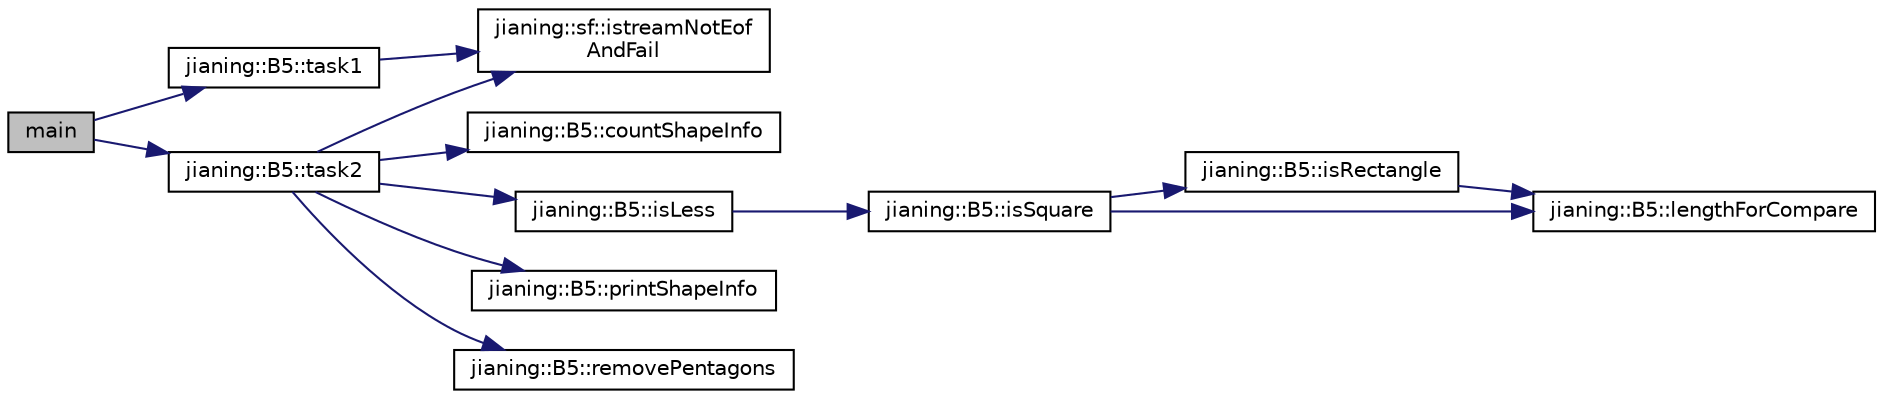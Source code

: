 digraph "main"
{
 // LATEX_PDF_SIZE
  edge [fontname="Helvetica",fontsize="10",labelfontname="Helvetica",labelfontsize="10"];
  node [fontname="Helvetica",fontsize="10",shape=record];
  rankdir="LR";
  Node1 [label="main",height=0.2,width=0.4,color="black", fillcolor="grey75", style="filled", fontcolor="black",tooltip=" "];
  Node1 -> Node2 [color="midnightblue",fontsize="10",style="solid",fontname="Helvetica"];
  Node2 [label="jianing::B5::task1",height=0.2,width=0.4,color="black", fillcolor="white", style="filled",URL="$namespacejianing_1_1_b5.html#afd45f2ed8fa914dc5bbc41bd53cd0818",tooltip=" "];
  Node2 -> Node3 [color="midnightblue",fontsize="10",style="solid",fontname="Helvetica"];
  Node3 [label="jianing::sf::istreamNotEof\lAndFail",height=0.2,width=0.4,color="black", fillcolor="white", style="filled",URL="$namespacejianing_1_1sf.html#a891c70c4519b3ef133e59c7d625173d4",tooltip=" "];
  Node1 -> Node4 [color="midnightblue",fontsize="10",style="solid",fontname="Helvetica"];
  Node4 [label="jianing::B5::task2",height=0.2,width=0.4,color="black", fillcolor="white", style="filled",URL="$namespacejianing_1_1_b5.html#a0d35780ff9e19792e6a5f64d0ac3bcea",tooltip=" "];
  Node4 -> Node5 [color="midnightblue",fontsize="10",style="solid",fontname="Helvetica"];
  Node5 [label="jianing::B5::countShapeInfo",height=0.2,width=0.4,color="black", fillcolor="white", style="filled",URL="$namespacejianing_1_1_b5.html#afe7e87ac0eede179916de0e72368e976",tooltip=" "];
  Node4 -> Node6 [color="midnightblue",fontsize="10",style="solid",fontname="Helvetica"];
  Node6 [label="jianing::B5::isLess",height=0.2,width=0.4,color="black", fillcolor="white", style="filled",URL="$namespacejianing_1_1_b5.html#ae0b3b7b2722a0dadd0dba20325421dd8",tooltip=" "];
  Node6 -> Node7 [color="midnightblue",fontsize="10",style="solid",fontname="Helvetica"];
  Node7 [label="jianing::B5::isSquare",height=0.2,width=0.4,color="black", fillcolor="white", style="filled",URL="$namespacejianing_1_1_b5.html#a8a51c11261140c115f1eef9affaf332e",tooltip=" "];
  Node7 -> Node8 [color="midnightblue",fontsize="10",style="solid",fontname="Helvetica"];
  Node8 [label="jianing::B5::isRectangle",height=0.2,width=0.4,color="black", fillcolor="white", style="filled",URL="$namespacejianing_1_1_b5.html#a2a97f2559e5b255402cd26492050d185",tooltip=" "];
  Node8 -> Node9 [color="midnightblue",fontsize="10",style="solid",fontname="Helvetica"];
  Node9 [label="jianing::B5::lengthForCompare",height=0.2,width=0.4,color="black", fillcolor="white", style="filled",URL="$namespacejianing_1_1_b5.html#a344cd6e1714cb23894ab39eb7b354dcc",tooltip=" "];
  Node7 -> Node9 [color="midnightblue",fontsize="10",style="solid",fontname="Helvetica"];
  Node4 -> Node3 [color="midnightblue",fontsize="10",style="solid",fontname="Helvetica"];
  Node4 -> Node10 [color="midnightblue",fontsize="10",style="solid",fontname="Helvetica"];
  Node10 [label="jianing::B5::printShapeInfo",height=0.2,width=0.4,color="black", fillcolor="white", style="filled",URL="$namespacejianing_1_1_b5.html#a892e5e0d456b5155a5fdd777651b3efb",tooltip=" "];
  Node4 -> Node11 [color="midnightblue",fontsize="10",style="solid",fontname="Helvetica"];
  Node11 [label="jianing::B5::removePentagons",height=0.2,width=0.4,color="black", fillcolor="white", style="filled",URL="$namespacejianing_1_1_b5.html#a3463f6e5635d21813f5eecd18a59d442",tooltip=" "];
}
